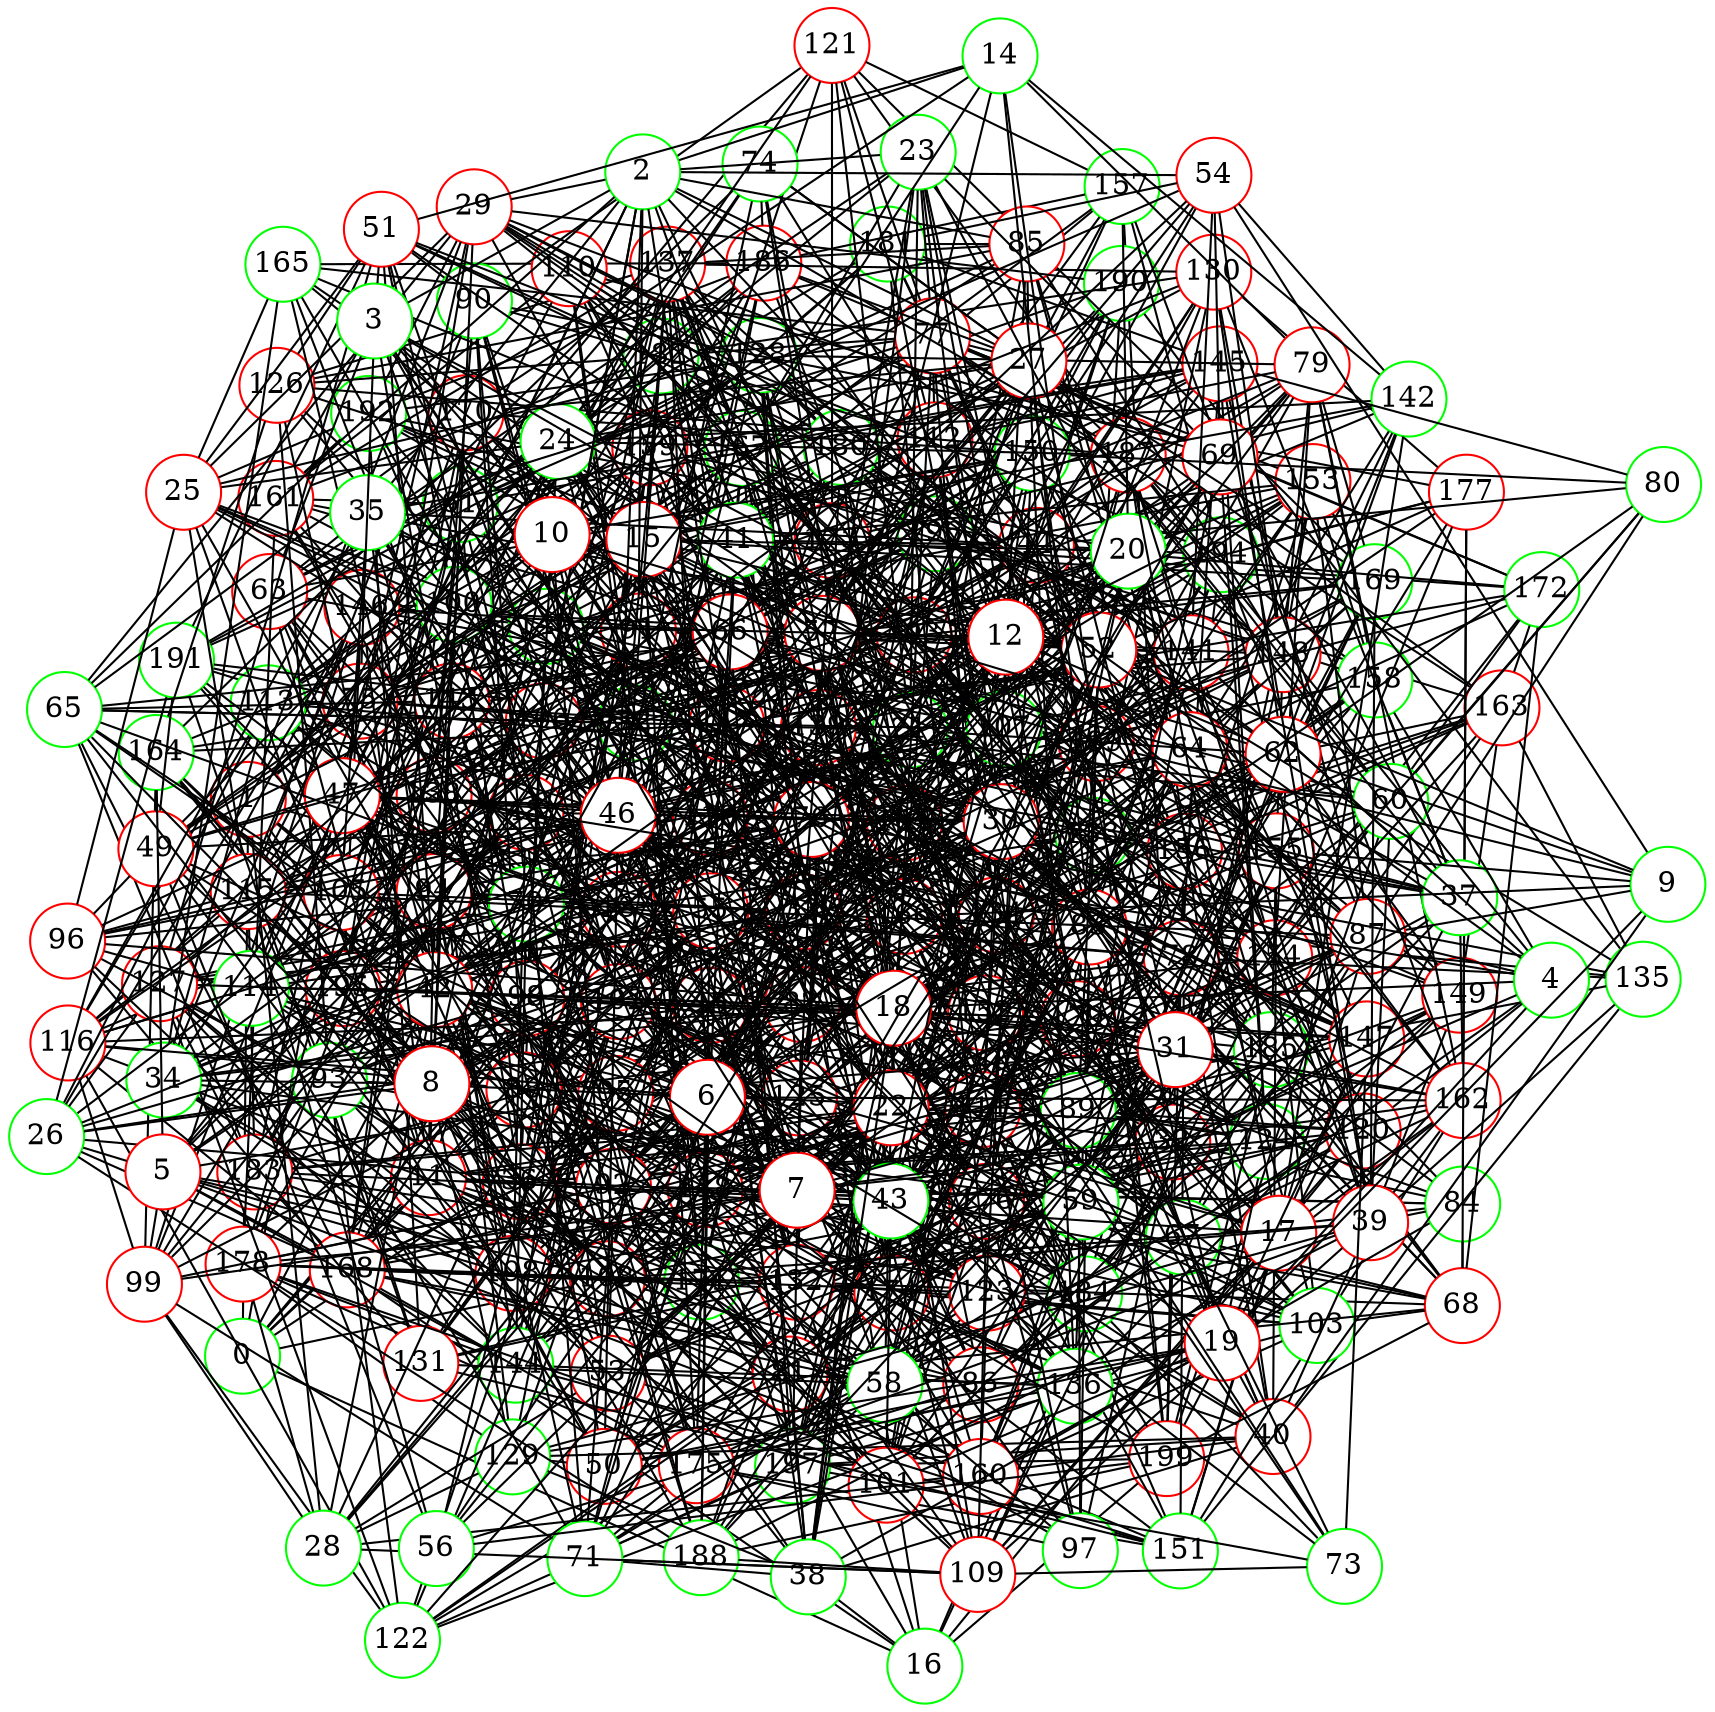 graph {
graph ["layout"="fdp"]
node ["style"="filled","fillcolor"="white","fixedsize"="true","shape"="circle"]
"0" ["color"="green"]
"16" ["color"="green"]
"32" ["color"="red"]
"36" ["color"="red"]
"164" ["color"="green"]
"193" ["color"="red"]
"195" ["color"="red"]
"133" ["color"="green"]
"163" ["color"="red"]
"196" ["color"="green"]
"166" ["color"="red"]
"198" ["color"="red"]
"167" ["color"="green"]
"174" ["color"="red"]
"178" ["color"="red"]
"182" ["color"="green"]
"184" ["color"="green"]
"190" ["color"="green"]
"172" ["color"="green"]
"186" ["color"="red"]
"192" ["color"="green"]
"189" ["color"="red"]
"199" ["color"="red"]
"173" ["color"="red"]
"134" ["color"="red"]
"194" ["color"="green"]
"135" ["color"="green"]
"151" ["color"="green"]
"162" ["color"="red"]
"175" ["color"="red"]
"176" ["color"="red"]
"177" ["color"="red"]
"156" ["color"="red"]
"197" ["color"="green"]
"179" ["color"="red"]
"181" ["color"="green"]
"185" ["color"="green"]
"191" ["color"="green"]
"169" ["color"="green"]
"138" ["color"="red"]
"144" ["color"="green"]
"168" ["color"="red"]
"170" ["color"="red"]
"171" ["color"="green"]
"183" ["color"="red"]
"159" ["color"="red"]
"145" ["color"="red"]
"154" ["color"="red"]
"180" ["color"="green"]
"187" ["color"="red"]
"158" ["color"="green"]
"149" ["color"="red"]
"40" ["color"="red"]
"129" ["color"="green"]
"67" ["color"="green"]
"68" ["color"="red"]
"132" ["color"="red"]
"188" ["color"="green"]
"103" ["color"="green"]
"160" ["color"="red"]
"104" ["color"="red"]
"115" ["color"="red"]
"116" ["color"="red"]
"139" ["color"="red"]
"141" ["color"="red"]
"153" ["color"="red"]
"155" ["color"="red"]
"152" ["color"="red"]
"140" ["color"="green"]
"146" ["color"="red"]
"148" ["color"="red"]
"122" ["color"="green"]
"136" ["color"="green"]
"127" ["color"="red"]
"157" ["color"="green"]
"150" ["color"="green"]
"147" ["color"="red"]
"118" ["color"="red"]
"81" ["color"="red"]
"111" ["color"="red"]
"113" ["color"="green"]
"128" ["color"="green"]
"83" ["color"="red"]
"97" ["color"="green"]
"161" ["color"="red"]
"84" ["color"="green"]
"92" ["color"="red"]
"105" ["color"="red"]
"137" ["color"="red"]
"125" ["color"="red"]
"117" ["color"="red"]
"124" ["color"="green"]
"123" ["color"="red"]
"95" ["color"="red"]
"96" ["color"="red"]
"131" ["color"="red"]
"106" ["color"="red"]
"165" ["color"="green"]
"120" ["color"="red"]
"143" ["color"="red"]
"112" ["color"="red"]
"119" ["color"="red"]
"121" ["color"="red"]
"86" ["color"="red"]
"108" ["color"="red"]
"87" ["color"="red"]
"91" ["color"="red"]
"98" ["color"="red"]
"93" ["color"="green"]
"126" ["color"="red"]
"101" ["color"="red"]
"107" ["color"="green"]
"110" ["color"="red"]
"102" ["color"="red"]
"78" ["color"="red"]
"82" ["color"="red"]
"130" ["color"="red"]
"94" ["color"="red"]
"100" ["color"="green"]
"88" ["color"="red"]
"99" ["color"="red"]
"90" ["color"="green"]
"61" ["color"="green"]
"72" ["color"="green"]
"75" ["color"="red"]
"77" ["color"="red"]
"142" ["color"="green"]
"85" ["color"="red"]
"63" ["color"="red"]
"44" ["color"="red"]
"64" ["color"="red"]
"70" ["color"="green"]
"48" ["color"="red"]
"71" ["color"="green"]
"76" ["color"="red"]
"109" ["color"="red"]
"114" ["color"="green"]
"79" ["color"="red"]
"51" ["color"="red"]
"55" ["color"="red"]
"69" ["color"="red"]
"89" ["color"="green"]
"57" ["color"="red"]
"65" ["color"="green"]
"59" ["color"="green"]
"60" ["color"="green"]
"80" ["color"="green"]
"66" ["color"="red"]
"50" ["color"="red"]
"53" ["color"="red"]
"62" ["color"="red"]
"33" ["color"="red"]
"38" ["color"="green"]
"45" ["color"="red"]
"1" ["color"="red"]
"28" ["color"="green"]
"42" ["color"="red"]
"29" ["color"="red"]
"47" ["color"="red"]
"74" ["color"="green"]
"52" ["color"="red"]
"58" ["color"="green"]
"21" ["color"="green"]
"41" ["color"="green"]
"23" ["color"="green"]
"24" ["color"="green"]
"49" ["color"="red"]
"56" ["color"="green"]
"25" ["color"="red"]
"27" ["color"="red"]
"37" ["color"="green"]
"30" ["color"="red"]
"11" ["color"="red"]
"15" ["color"="red"]
"20" ["color"="green"]
"39" ["color"="red"]
"17" ["color"="red"]
"22" ["color"="red"]
"31" ["color"="red"]
"43" ["color"="green"]
"13" ["color"="red"]
"34" ["color"="green"]
"26" ["color"="green"]
"2" ["color"="green"]
"3" ["color"="green"]
"35" ["color"="green"]
"14" ["color"="green"]
"46" ["color"="red"]
"54" ["color"="red"]
"4" ["color"="green"]
"18" ["color"="red"]
"19" ["color"="red"]
"5" ["color"="red"]
"6" ["color"="red"]
"12" ["color"="red"]
"7" ["color"="red"]
"8" ["color"="red"]
"10" ["color"="red"]
"9" ["color"="green"]
"73" ["color"="green"]
"0" -- "16"
"0" -- "48"
"0" -- "1"
"0" -- "21"
"0" -- "166"
"0" -- "119"
"0" -- "11"
"0" -- "75"
"0" -- "108"
"0" -- "13"
"16" -- "32"
"16" -- "33"
"16" -- "38"
"16" -- "199"
"16" -- "120"
"16" -- "168"
"16" -- "155"
"16" -- "171"
"16" -- "45"
"32" -- "36"
"32" -- "199"
"32" -- "72"
"32" -- "170"
"32" -- "75"
"32" -- "44"
"32" -- "109"
"32" -- "50"
"32" -- "179"
"32" -- "84"
"32" -- "53"
"32" -- "119"
"32" -- "153"
"32" -- "156"
"32" -- "157"
"36" -- "164"
"36" -- "133"
"36" -- "197"
"36" -- "40"
"36" -- "104"
"36" -- "140"
"36" -- "176"
"36" -- "82"
"36" -- "179"
"36" -- "117"
"36" -- "119"
"36" -- "88"
"36" -- "185"
"36" -- "124"
"36" -- "61"
"36" -- "63"
"36" -- "159"
"164" -- "193"
"164" -- "195"
"133" -- "163"
"133" -- "134"
"133" -- "199"
"133" -- "173"
"133" -- "149"
"163" -- "196"
"163" -- "166"
"163" -- "172"
"163" -- "184"
"166" -- "198"
"166" -- "167"
"166" -- "184"
"166" -- "190"
"167" -- "174"
"167" -- "182"
"174" -- "178"
"178" -- "198"
"182" -- "198"
"172" -- "186"
"172" -- "173"
"186" -- "192"
"186" -- "189"
"192" -- "193"
"189" -- "199"
"173" -- "182"
"173" -- "184"
"134" -- "194"
"134" -- "163"
"134" -- "196"
"134" -- "135"
"134" -- "169"
"134" -- "138"
"134" -- "179"
"134" -- "158"
"134" -- "159"
"134" -- "191"
"135" -- "163"
"135" -- "151"
"135" -- "185"
"135" -- "190"
"151" -- "162"
"151" -- "166"
"151" -- "198"
"151" -- "175"
"151" -- "176"
"151" -- "156"
"162" -- "175"
"162" -- "177"
"175" -- "176"
"175" -- "178"
"176" -- "194"
"177" -- "193"
"177" -- "194"
"156" -- "194"
"156" -- "163"
"156" -- "197"
"156" -- "167"
"156" -- "199"
"156" -- "179"
"156" -- "181"
"197" -- "199"
"179" -- "190"
"181" -- "185"
"181" -- "191"
"185" -- "193"
"185" -- "197"
"185" -- "199"
"138" -- "166"
"138" -- "199"
"138" -- "144"
"138" -- "145"
"138" -- "154"
"138" -- "186"
"144" -- "168"
"144" -- "178"
"144" -- "151"
"144" -- "156"
"144" -- "159"
"168" -- "193"
"168" -- "170"
"168" -- "171"
"168" -- "183"
"170" -- "195"
"171" -- "198"
"171" -- "178"
"183" -- "195"
"183" -- "198"
"183" -- "184"
"159" -- "174"
"159" -- "179"
"159" -- "181"
"159" -- "190"
"159" -- "191"
"145" -- "173"
"145" -- "181"
"145" -- "159"
"154" -- "166"
"154" -- "172"
"154" -- "177"
"154" -- "180"
"154" -- "187"
"180" -- "196"
"187" -- "194"
"187" -- "195"
"158" -- "179"
"158" -- "159"
"149" -- "163"
"149" -- "174"
"149" -- "182"
"40" -- "129"
"40" -- "67"
"40" -- "101"
"40" -- "197"
"40" -- "102"
"40" -- "78"
"40" -- "155"
"40" -- "187"
"129" -- "178"
"129" -- "138"
"129" -- "173"
"67" -- "68"
"67" -- "143"
"67" -- "112"
"67" -- "84"
"67" -- "149"
"67" -- "86"
"67" -- "87"
"67" -- "120"
"67" -- "185"
"67" -- "91"
"68" -- "162"
"68" -- "132"
"68" -- "133"
"68" -- "103"
"68" -- "199"
"68" -- "172"
"68" -- "176"
"68" -- "81"
"68" -- "84"
"68" -- "185"
"132" -- "168"
"132" -- "173"
"132" -- "175"
"132" -- "176"
"132" -- "180"
"132" -- "188"
"132" -- "159"
"188" -- "199"
"103" -- "160"
"103" -- "132"
"103" -- "197"
"103" -- "104"
"103" -- "174"
"103" -- "179"
"103" -- "118"
"103" -- "154"
"160" -- "162"
"104" -- "169"
"104" -- "170"
"104" -- "144"
"104" -- "145"
"104" -- "115"
"104" -- "147"
"104" -- "148"
"104" -- "180"
"115" -- "197"
"115" -- "116"
"115" -- "150"
"115" -- "183"
"116" -- "168"
"116" -- "139"
"116" -- "171"
"116" -- "140"
"116" -- "122"
"139" -- "194"
"139" -- "171"
"139" -- "141"
"139" -- "174"
"139" -- "179"
"139" -- "152"
"141" -- "144"
"141" -- "180"
"141" -- "182"
"141" -- "153"
"141" -- "155"
"153" -- "193"
"153" -- "194"
"153" -- "169"
"153" -- "158"
"155" -- "160"
"155" -- "192"
"155" -- "193"
"155" -- "162"
"155" -- "185"
"155" -- "188"
"152" -- "162"
"152" -- "197"
"152" -- "182"
"152" -- "187"
"140" -- "168"
"140" -- "146"
"140" -- "179"
"140" -- "183"
"140" -- "153"
"140" -- "154"
"140" -- "189"
"146" -- "195"
"146" -- "148"
"146" -- "149"
"148" -- "196"
"148" -- "152"
"148" -- "153"
"148" -- "186"
"148" -- "155"
"122" -- "197"
"122" -- "136"
"122" -- "174"
"122" -- "127"
"122" -- "175"
"136" -- "174"
"136" -- "144"
"136" -- "149"
"136" -- "189"
"127" -- "133"
"127" -- "166"
"127" -- "198"
"127" -- "144"
"127" -- "146"
"127" -- "183"
"127" -- "157"
"157" -- "193"
"157" -- "162"
"157" -- "194"
"157" -- "186"
"150" -- "166"
"150" -- "170"
"150" -- "174"
"150" -- "155"
"150" -- "190"
"147" -- "167"
"147" -- "179"
"147" -- "149"
"147" -- "154"
"118" -- "192"
"118" -- "151"
"118" -- "154"
"81" -- "164"
"81" -- "136"
"81" -- "111"
"81" -- "113"
"81" -- "83"
"81" -- "185"
"81" -- "122"
"81" -- "127"
"81" -- "191"
"111" -- "113"
"111" -- "183"
"111" -- "184"
"111" -- "188"
"113" -- "128"
"113" -- "116"
"113" -- "186"
"113" -- "159"
"128" -- "180"
"128" -- "152"
"128" -- "191"
"83" -- "97"
"83" -- "161"
"83" -- "194"
"83" -- "197"
"83" -- "139"
"83" -- "174"
"83" -- "147"
"83" -- "84"
"83" -- "117"
"83" -- "183"
"83" -- "123"
"83" -- "95"
"97" -- "176"
"97" -- "148"
"97" -- "175"
"161" -- "192"
"161" -- "178"
"161" -- "182"
"84" -- "177"
"84" -- "193"
"84" -- "118"
"84" -- "92"
"92" -- "193"
"92" -- "164"
"92" -- "105"
"92" -- "138"
"92" -- "171"
"92" -- "176"
"92" -- "178"
"92" -- "179"
"92" -- "125"
"105" -- "196"
"105" -- "137"
"105" -- "113"
"105" -- "146"
"105" -- "179"
"137" -- "161"
"137" -- "193"
"137" -- "166"
"137" -- "167"
"137" -- "179"
"137" -- "180"
"137" -- "152"
"125" -- "197"
"125" -- "134"
"125" -- "167"
"125" -- "138"
"125" -- "144"
"125" -- "184"
"125" -- "158"
"117" -- "164"
"117" -- "137"
"117" -- "172"
"117" -- "141"
"117" -- "176"
"117" -- "124"
"117" -- "191"
"124" -- "198"
"124" -- "176"
"124" -- "145"
"124" -- "149"
"123" -- "160"
"123" -- "195"
"123" -- "198"
"123" -- "172"
"123" -- "179"
"123" -- "181"
"123" -- "184"
"123" -- "155"
"123" -- "156"
"123" -- "125"
"95" -- "96"
"95" -- "160"
"95" -- "161"
"95" -- "131"
"95" -- "166"
"95" -- "198"
"95" -- "103"
"95" -- "144"
"95" -- "180"
"95" -- "184"
"95" -- "189"
"95" -- "191"
"96" -- "144"
"96" -- "115"
"96" -- "131"
"96" -- "133"
"96" -- "106"
"96" -- "158"
"131" -- "192"
"131" -- "132"
"131" -- "196"
"131" -- "151"
"131" -- "191"
"106" -- "160"
"106" -- "195"
"106" -- "196"
"106" -- "165"
"106" -- "136"
"106" -- "137"
"106" -- "138"
"106" -- "140"
"106" -- "116"
"106" -- "148"
"106" -- "150"
"106" -- "120"
"165" -- "196"
"165" -- "186"
"120" -- "194"
"120" -- "180"
"120" -- "150"
"120" -- "185"
"143" -- "194"
"143" -- "165"
"143" -- "167"
"143" -- "175"
"143" -- "156"
"143" -- "188"
"143" -- "159"
"112" -- "164"
"112" -- "134"
"112" -- "136"
"112" -- "141"
"112" -- "145"
"112" -- "149"
"112" -- "119"
"112" -- "121"
"112" -- "125"
"112" -- "157"
"119" -- "167"
"119" -- "176"
"119" -- "182"
"119" -- "154"
"119" -- "124"
"121" -- "146"
"121" -- "169"
"121" -- "187"
"121" -- "157"
"121" -- "173"
"86" -- "168"
"86" -- "169"
"86" -- "108"
"86" -- "150"
"86" -- "184"
"86" -- "156"
"108" -- "164"
"108" -- "115"
"108" -- "119"
"108" -- "120"
"108" -- "152"
"87" -- "128"
"87" -- "194"
"87" -- "196"
"87" -- "198"
"87" -- "171"
"87" -- "111"
"87" -- "145"
"87" -- "118"
"87" -- "151"
"87" -- "184"
"87" -- "153"
"91" -- "98"
"91" -- "104"
"91" -- "171"
"91" -- "141"
"91" -- "116"
"91" -- "180"
"91" -- "182"
"91" -- "183"
"91" -- "184"
"91" -- "121"
"91" -- "93"
"98" -- "194"
"98" -- "195"
"98" -- "166"
"98" -- "168"
"98" -- "139"
"98" -- "140"
"98" -- "176"
"98" -- "146"
"98" -- "147"
"98" -- "179"
"98" -- "124"
"98" -- "188"
"93" -- "96"
"93" -- "131"
"93" -- "108"
"93" -- "143"
"93" -- "175"
"93" -- "176"
"93" -- "115"
"93" -- "122"
"93" -- "126"
"126" -- "129"
"126" -- "164"
"126" -- "182"
"126" -- "137"
"126" -- "187"
"101" -- "105"
"101" -- "107"
"101" -- "176"
"101" -- "178"
"101" -- "118"
"101" -- "152"
"101" -- "189"
"107" -- "193"
"107" -- "166"
"107" -- "172"
"107" -- "110"
"107" -- "115"
"107" -- "147"
"107" -- "119"
"107" -- "125"
"110" -- "161"
"110" -- "115"
"110" -- "180"
"110" -- "133"
"110" -- "152"
"110" -- "171"
"102" -- "198"
"102" -- "103"
"102" -- "106"
"102" -- "107"
"102" -- "174"
"102" -- "144"
"102" -- "113"
"102" -- "146"
"102" -- "179"
"102" -- "117"
"102" -- "184"
"102" -- "122"
"102" -- "186"
"102" -- "123"
"102" -- "191"
"78" -- "193"
"78" -- "162"
"78" -- "198"
"78" -- "135"
"78" -- "167"
"78" -- "139"
"78" -- "171"
"78" -- "108"
"78" -- "173"
"78" -- "174"
"78" -- "145"
"78" -- "177"
"78" -- "82"
"78" -- "184"
"78" -- "185"
"78" -- "94"
"82" -- "128"
"82" -- "130"
"82" -- "196"
"82" -- "141"
"82" -- "112"
"82" -- "118"
"82" -- "185"
"130" -- "133"
"130" -- "137"
"130" -- "140"
"130" -- "177"
"130" -- "148"
"130" -- "182"
"94" -- "195"
"94" -- "100"
"94" -- "196"
"94" -- "165"
"94" -- "198"
"94" -- "123"
"94" -- "159"
"100" -- "168"
"100" -- "146"
"100" -- "115"
"100" -- "147"
"100" -- "179"
"100" -- "180"
"100" -- "119"
"100" -- "125"
"88" -- "97"
"88" -- "99"
"88" -- "199"
"88" -- "104"
"88" -- "136"
"88" -- "105"
"88" -- "179"
"88" -- "116"
"88" -- "180"
"88" -- "90"
"88" -- "123"
"88" -- "190"
"99" -- "164"
"99" -- "138"
"99" -- "146"
"99" -- "116"
"99" -- "185"
"99" -- "122"
"90" -- "112"
"90" -- "177"
"90" -- "115"
"90" -- "118"
"90" -- "121"
"90" -- "138"
"61" -- "161"
"61" -- "195"
"61" -- "166"
"61" -- "72"
"61" -- "137"
"61" -- "138"
"61" -- "175"
"61" -- "145"
"61" -- "178"
"61" -- "85"
"61" -- "186"
"72" -- "193"
"72" -- "75"
"72" -- "107"
"72" -- "110"
"72" -- "142"
"72" -- "111"
"72" -- "147"
"72" -- "118"
"72" -- "119"
"72" -- "94"
"72" -- "126"
"75" -- "196"
"75" -- "198"
"75" -- "167"
"75" -- "169"
"75" -- "77"
"75" -- "113"
"75" -- "117"
"75" -- "150"
"75" -- "183"
"75" -- "184"
"75" -- "191"
"77" -- "192"
"77" -- "163"
"77" -- "165"
"77" -- "172"
"77" -- "112"
"77" -- "179"
"77" -- "150"
"77" -- "182"
"77" -- "152"
"77" -- "121"
"77" -- "153"
"77" -- "158"
"142" -- "160"
"142" -- "148"
"142" -- "173"
"85" -- "100"
"85" -- "148"
"85" -- "181"
"85" -- "166"
"85" -- "103"
"85" -- "137"
"85" -- "185"
"85" -- "126"
"85" -- "111"
"63" -- "128"
"63" -- "75"
"63" -- "107"
"63" -- "118"
"63" -- "150"
"63" -- "92"
"63" -- "125"
"63" -- "94"
"44" -- "64"
"44" -- "192"
"44" -- "130"
"44" -- "194"
"44" -- "131"
"44" -- "195"
"44" -- "172"
"44" -- "141"
"44" -- "48"
"44" -- "80"
"44" -- "176"
"44" -- "145"
"44" -- "120"
"44" -- "156"
"44" -- "94"
"44" -- "95"
"64" -- "162"
"64" -- "132"
"64" -- "70"
"64" -- "167"
"64" -- "169"
"64" -- "172"
"64" -- "142"
"64" -- "174"
"64" -- "82"
"64" -- "118"
"64" -- "92"
"64" -- "94"
"70" -- "161"
"70" -- "99"
"70" -- "137"
"70" -- "78"
"70" -- "144"
"70" -- "177"
"70" -- "90"
"70" -- "123"
"70" -- "127"
"48" -- "99"
"48" -- "195"
"48" -- "132"
"48" -- "198"
"48" -- "71"
"48" -- "138"
"48" -- "107"
"48" -- "79"
"48" -- "143"
"48" -- "175"
"48" -- "82"
"48" -- "51"
"48" -- "55"
"48" -- "185"
"48" -- "91"
"71" -- "99"
"71" -- "134"
"71" -- "76"
"71" -- "109"
"71" -- "175"
"71" -- "114"
"71" -- "86"
"71" -- "123"
"71" -- "92"
"71" -- "124"
"71" -- "125"
"71" -- "94"
"76" -- "128"
"76" -- "131"
"76" -- "135"
"76" -- "137"
"76" -- "148"
"76" -- "88"
"76" -- "153"
"76" -- "94"
"76" -- "171"
"76" -- "116"
"76" -- "124"
"76" -- "190"
"109" -- "195"
"109" -- "171"
"109" -- "176"
"109" -- "118"
"109" -- "120"
"109" -- "154"
"109" -- "188"
"109" -- "125"
"114" -- "160"
"114" -- "138"
"114" -- "170"
"114" -- "173"
"114" -- "116"
"114" -- "119"
"114" -- "189"
"79" -- "128"
"79" -- "193"
"79" -- "162"
"79" -- "104"
"79" -- "169"
"79" -- "112"
"79" -- "148"
"79" -- "154"
"79" -- "91"
"79" -- "92"
"79" -- "189"
"79" -- "158"
"51" -- "194"
"51" -- "100"
"51" -- "173"
"51" -- "180"
"51" -- "182"
"51" -- "90"
"51" -- "126"
"51" -- "127"
"51" -- "191"
"55" -- "193"
"55" -- "69"
"55" -- "197"
"55" -- "167"
"55" -- "140"
"55" -- "77"
"55" -- "175"
"55" -- "179"
"55" -- "150"
"55" -- "87"
"55" -- "57"
"55" -- "89"
"55" -- "122"
"55" -- "126"
"69" -- "89"
"69" -- "124"
"69" -- "93"
"69" -- "110"
"89" -- "97"
"89" -- "134"
"89" -- "174"
"89" -- "111"
"89" -- "147"
"89" -- "119"
"89" -- "120"
"89" -- "186"
"89" -- "124"
"89" -- "189"
"89" -- "94"
"89" -- "95"
"57" -- "65"
"57" -- "165"
"57" -- "134"
"57" -- "104"
"57" -- "169"
"57" -- "76"
"57" -- "109"
"57" -- "141"
"57" -- "173"
"57" -- "112"
"57" -- "117"
"57" -- "86"
"57" -- "89"
"57" -- "154"
"57" -- "59"
"57" -- "159"
"65" -- "192"
"65" -- "72"
"65" -- "168"
"65" -- "105"
"65" -- "170"
"65" -- "143"
"65" -- "183"
"65" -- "95"
"59" -- "160"
"59" -- "162"
"59" -- "131"
"59" -- "132"
"59" -- "102"
"59" -- "103"
"59" -- "169"
"59" -- "141"
"59" -- "146"
"59" -- "149"
"59" -- "88"
"59" -- "184"
"59" -- "153"
"59" -- "60"
"60" -- "80"
"60" -- "113"
"60" -- "66"
"60" -- "199"
"60" -- "139"
"60" -- "187"
"60" -- "111"
"80" -- "145"
"80" -- "150"
"80" -- "87"
"66" -- "160"
"66" -- "161"
"66" -- "196"
"66" -- "165"
"66" -- "197"
"66" -- "134"
"66" -- "166"
"66" -- "105"
"66" -- "137"
"66" -- "108"
"66" -- "140"
"66" -- "110"
"66" -- "143"
"66" -- "146"
"66" -- "180"
"66" -- "87"
"66" -- "119"
"66" -- "185"
"66" -- "189"
"50" -- "129"
"50" -- "195"
"50" -- "100"
"50" -- "136"
"50" -- "174"
"50" -- "111"
"50" -- "175"
"50" -- "115"
"50" -- "118"
"50" -- "189"
"53" -- "70"
"53" -- "166"
"53" -- "176"
"53" -- "151"
"53" -- "152"
"53" -- "59"
"53" -- "92"
"53" -- "156"
"53" -- "62"
"53" -- "127"
"62" -- "128"
"62" -- "130"
"62" -- "163"
"62" -- "169"
"62" -- "80"
"62" -- "180"
"62" -- "149"
"62" -- "93"
"62" -- "125"
"33" -- "128"
"33" -- "192"
"33" -- "67"
"33" -- "195"
"33" -- "69"
"33" -- "72"
"33" -- "105"
"33" -- "169"
"33" -- "170"
"33" -- "76"
"33" -- "108"
"33" -- "109"
"33" -- "141"
"33" -- "173"
"33" -- "114"
"33" -- "55"
"33" -- "94"
"38" -- "129"
"38" -- "195"
"38" -- "71"
"38" -- "40"
"38" -- "104"
"38" -- "108"
"38" -- "81"
"38" -- "117"
"38" -- "55"
"45" -- "100"
"45" -- "132"
"45" -- "133"
"45" -- "70"
"45" -- "171"
"45" -- "112"
"45" -- "177"
"45" -- "118"
"45" -- "90"
"45" -- "60"
"45" -- "188"
"45" -- "61"
"45" -- "189"
"1" -- "50"
"1" -- "36"
"1" -- "181"
"1" -- "86"
"1" -- "118"
"1" -- "182"
"1" -- "152"
"1" -- "186"
"1" -- "28"
"1" -- "29"
"28" -- "160"
"28" -- "129"
"28" -- "82"
"28" -- "178"
"28" -- "99"
"28" -- "53"
"28" -- "42"
"28" -- "92"
"28" -- "109"
"42" -- "193"
"42" -- "67"
"42" -- "170"
"42" -- "107"
"42" -- "140"
"42" -- "114"
"42" -- "51"
"42" -- "123"
"42" -- "125"
"42" -- "94"
"42" -- "190"
"29" -- "128"
"29" -- "192"
"29" -- "65"
"29" -- "195"
"29" -- "44"
"29" -- "76"
"29" -- "47"
"29" -- "143"
"29" -- "112"
"29" -- "52"
"29" -- "180"
"29" -- "182"
"29" -- "187"
"29" -- "190"
"47" -- "99"
"47" -- "196"
"47" -- "101"
"47" -- "70"
"47" -- "104"
"47" -- "74"
"47" -- "108"
"47" -- "82"
"47" -- "180"
"47" -- "53"
"47" -- "117"
"47" -- "118"
"47" -- "119"
"47" -- "152"
"74" -- "163"
"74" -- "100"
"74" -- "164"
"74" -- "186"
"74" -- "156"
"74" -- "173"
"52" -- "161"
"52" -- "193"
"52" -- "133"
"52" -- "70"
"52" -- "135"
"52" -- "137"
"52" -- "79"
"52" -- "176"
"52" -- "81"
"52" -- "82"
"52" -- "58"
"52" -- "92"
"52" -- "126"
"52" -- "95"
"58" -- "131"
"58" -- "163"
"58" -- "133"
"58" -- "134"
"58" -- "72"
"58" -- "168"
"58" -- "105"
"58" -- "120"
"58" -- "92"
"21" -- "192"
"21" -- "65"
"21" -- "97"
"21" -- "130"
"21" -- "68"
"21" -- "38"
"21" -- "41"
"21" -- "105"
"21" -- "23"
"21" -- "55"
"21" -- "120"
"21" -- "57"
"21" -- "121"
"21" -- "27"
"21" -- "62"
"41" -- "193"
"41" -- "168"
"41" -- "44"
"41" -- "76"
"41" -- "110"
"41" -- "174"
"41" -- "111"
"41" -- "112"
"41" -- "83"
"41" -- "179"
"41" -- "118"
"41" -- "182"
"41" -- "55"
"41" -- "153"
"41" -- "189"
"41" -- "95"
"41" -- "159"
"23" -- "69"
"23" -- "167"
"23" -- "139"
"23" -- "77"
"23" -- "83"
"23" -- "24"
"23" -- "125"
"23" -- "30"
"23" -- "63"
"24" -- "132"
"24" -- "133"
"24" -- "166"
"24" -- "105"
"24" -- "75"
"24" -- "107"
"24" -- "76"
"24" -- "140"
"24" -- "142"
"24" -- "176"
"24" -- "49"
"24" -- "178"
"24" -- "117"
"24" -- "86"
"24" -- "25"
"24" -- "121"
"24" -- "27"
"24" -- "187"
"24" -- "63"
"49" -- "96"
"49" -- "193"
"49" -- "164"
"49" -- "167"
"49" -- "75"
"49" -- "108"
"49" -- "143"
"49" -- "119"
"49" -- "56"
"49" -- "88"
"49" -- "93"
"49" -- "191"
"56" -- "82"
"56" -- "115"
"56" -- "86"
"56" -- "199"
"56" -- "152"
"56" -- "125"
"25" -- "96"
"25" -- "128"
"25" -- "192"
"25" -- "165"
"25" -- "134"
"25" -- "104"
"25" -- "106"
"25" -- "139"
"25" -- "51"
"25" -- "115"
"25" -- "117"
"25" -- "88"
"25" -- "29"
"27" -- "193"
"27" -- "98"
"27" -- "37"
"27" -- "133"
"27" -- "102"
"27" -- "136"
"27" -- "41"
"27" -- "169"
"27" -- "74"
"27" -- "138"
"27" -- "170"
"27" -- "77"
"27" -- "78"
"27" -- "85"
"27" -- "117"
"27" -- "186"
"27" -- "187"
"27" -- "60"
"27" -- "157"
"37" -- "64"
"37" -- "130"
"37" -- "162"
"37" -- "69"
"37" -- "101"
"37" -- "199"
"37" -- "106"
"37" -- "139"
"37" -- "141"
"37" -- "81"
"37" -- "117"
"37" -- "158"
"30" -- "193"
"30" -- "130"
"30" -- "36"
"30" -- "68"
"30" -- "37"
"30" -- "69"
"30" -- "197"
"30" -- "40"
"30" -- "42"
"30" -- "140"
"30" -- "47"
"30" -- "111"
"30" -- "48"
"30" -- "181"
"30" -- "119"
"30" -- "93"
"11" -- "65"
"11" -- "97"
"11" -- "100"
"11" -- "132"
"11" -- "101"
"11" -- "15"
"11" -- "143"
"11" -- "17"
"11" -- "146"
"11" -- "22"
"11" -- "118"
"11" -- "55"
"11" -- "25"
"11" -- "89"
"11" -- "58"
"11" -- "30"
"11" -- "94"
"11" -- "63"
"15" -- "33"
"15" -- "36"
"15" -- "137"
"15" -- "169"
"15" -- "75"
"15" -- "107"
"15" -- "142"
"15" -- "111"
"15" -- "175"
"15" -- "49"
"15" -- "178"
"15" -- "115"
"15" -- "20"
"15" -- "52"
"15" -- "150"
"15" -- "186"
"15" -- "27"
"15" -- "157"
"15" -- "189"
"20" -- "39"
"20" -- "138"
"20" -- "45"
"20" -- "141"
"20" -- "79"
"20" -- "111"
"20" -- "176"
"20" -- "49"
"20" -- "147"
"20" -- "23"
"20" -- "55"
"20" -- "119"
"20" -- "92"
"20" -- "157"
"20" -- "159"
"39" -- "129"
"39" -- "162"
"39" -- "135"
"39" -- "40"
"39" -- "169"
"39" -- "171"
"39" -- "108"
"39" -- "109"
"39" -- "175"
"39" -- "145"
"39" -- "84"
"39" -- "148"
"39" -- "149"
"39" -- "57"
"39" -- "187"
"39" -- "60"
"39" -- "188"
"17" -- "162"
"17" -- "107"
"17" -- "139"
"17" -- "76"
"17" -- "109"
"17" -- "142"
"17" -- "81"
"17" -- "147"
"17" -- "117"
"17" -- "22"
"17" -- "151"
"17" -- "187"
"17" -- "125"
"22" -- "128"
"22" -- "67"
"22" -- "197"
"22" -- "136"
"22" -- "76"
"22" -- "140"
"22" -- "77"
"22" -- "82"
"22" -- "83"
"22" -- "153"
"22" -- "31"
"22" -- "32"
"22" -- "38"
"22" -- "105"
"22" -- "107"
"22" -- "52"
"22" -- "183"
"22" -- "120"
"22" -- "58"
"22" -- "188"
"31" -- "193"
"31" -- "37"
"31" -- "101"
"31" -- "166"
"31" -- "168"
"31" -- "42"
"31" -- "43"
"31" -- "108"
"31" -- "173"
"31" -- "142"
"31" -- "80"
"31" -- "176"
"31" -- "50"
"31" -- "179"
"31" -- "118"
"31" -- "150"
"31" -- "119"
"31" -- "91"
"31" -- "123"
"31" -- "188"
"31" -- "158"
"31" -- "95"
"43" -- "64"
"43" -- "161"
"43" -- "68"
"43" -- "132"
"43" -- "101"
"43" -- "106"
"43" -- "111"
"43" -- "113"
"43" -- "178"
"43" -- "83"
"43" -- "179"
"43" -- "149"
"43" -- "86"
"43" -- "183"
"43" -- "187"
"13" -- "128"
"13" -- "65"
"13" -- "97"
"13" -- "129"
"13" -- "34"
"13" -- "133"
"13" -- "197"
"13" -- "137"
"13" -- "77"
"13" -- "82"
"13" -- "178"
"13" -- "51"
"13" -- "115"
"13" -- "84"
"13" -- "153"
"13" -- "26"
"13" -- "186"
"13" -- "28"
"13" -- "189"
"34" -- "195"
"34" -- "165"
"34" -- "197"
"34" -- "198"
"34" -- "76"
"34" -- "45"
"34" -- "48"
"34" -- "113"
"34" -- "146"
"34" -- "154"
"34" -- "59"
"26" -- "98"
"26" -- "168"
"26" -- "173"
"26" -- "113"
"26" -- "146"
"26" -- "92"
"26" -- "188"
"26" -- "127"
"26" -- "191"
"2" -- "161"
"2" -- "3"
"2" -- "35"
"2" -- "167"
"2" -- "106"
"2" -- "14"
"2" -- "46"
"2" -- "47"
"2" -- "48"
"2" -- "114"
"2" -- "21"
"2" -- "85"
"2" -- "117"
"2" -- "54"
"2" -- "23"
"2" -- "27"
"2" -- "91"
"2" -- "155"
"2" -- "187"
"2" -- "29"
"3" -- "64"
"3" -- "161"
"3" -- "193"
"3" -- "36"
"3" -- "102"
"3" -- "72"
"3" -- "170"
"3" -- "75"
"3" -- "76"
"3" -- "51"
"3" -- "22"
"3" -- "55"
"3" -- "63"
"35" -- "145"
"35" -- "116"
"35" -- "53"
"35" -- "105"
"35" -- "42"
"35" -- "44"
"35" -- "77"
"35" -- "78"
"35" -- "63"
"14" -- "51"
"14" -- "83"
"14" -- "167"
"14" -- "170"
"14" -- "76"
"14" -- "189"
"14" -- "142"
"14" -- "79"
"46" -- "96"
"46" -- "67"
"46" -- "70"
"46" -- "74"
"46" -- "106"
"46" -- "107"
"46" -- "176"
"46" -- "113"
"46" -- "50"
"46" -- "82"
"46" -- "180"
"46" -- "182"
"46" -- "56"
"46" -- "184"
"46" -- "90"
"46" -- "59"
"46" -- "124"
"54" -- "193"
"54" -- "66"
"54" -- "148"
"54" -- "69"
"54" -- "181"
"54" -- "57"
"54" -- "61"
"54" -- "141"
"54" -- "142"
"4" -- "32"
"4" -- "48"
"4" -- "18"
"4" -- "19"
"4" -- "196"
"4" -- "86"
"4" -- "87"
"4" -- "120"
"4" -- "187"
"4" -- "141"
"4" -- "158"
"18" -- "96"
"18" -- "128"
"18" -- "162"
"18" -- "195"
"18" -- "196"
"18" -- "197"
"18" -- "38"
"18" -- "103"
"18" -- "167"
"18" -- "199"
"18" -- "168"
"18" -- "74"
"18" -- "139"
"18" -- "108"
"18" -- "116"
"18" -- "180"
"18" -- "22"
"18" -- "26"
"18" -- "123"
"18" -- "60"
"18" -- "158"
"18" -- "127"
"19" -- "160"
"19" -- "129"
"19" -- "193"
"19" -- "36"
"19" -- "196"
"19" -- "101"
"19" -- "38"
"19" -- "134"
"19" -- "40"
"19" -- "44"
"19" -- "175"
"19" -- "50"
"19" -- "147"
"19" -- "84"
"19" -- "22"
"19" -- "124"
"5" -- "160"
"5" -- "193"
"5" -- "99"
"5" -- "132"
"5" -- "164"
"5" -- "167"
"5" -- "168"
"5" -- "41"
"5" -- "42"
"5" -- "108"
"5" -- "175"
"5" -- "48"
"5" -- "26"
"5" -- "58"
"5" -- "95"
"6" -- "71"
"6" -- "137"
"6" -- "139"
"6" -- "12"
"6" -- "76"
"6" -- "143"
"6" -- "82"
"6" -- "86"
"6" -- "28"
"6" -- "93"
"6" -- "30"
"6" -- "95"
"6" -- "33"
"6" -- "162"
"6" -- "35"
"6" -- "40"
"6" -- "168"
"6" -- "42"
"6" -- "49"
"6" -- "50"
"6" -- "114"
"6" -- "116"
"6" -- "54"
"6" -- "188"
"6" -- "62"
"12" -- "33"
"12" -- "42"
"12" -- "106"
"12" -- "43"
"12" -- "107"
"12" -- "108"
"12" -- "140"
"12" -- "115"
"12" -- "179"
"12" -- "21"
"12" -- "23"
"12" -- "87"
"12" -- "153"
"12" -- "185"
"12" -- "155"
"12" -- "189"
"12" -- "62"
"12" -- "190"
"7" -- "98"
"7" -- "162"
"7" -- "194"
"7" -- "35"
"7" -- "99"
"7" -- "69"
"7" -- "134"
"7" -- "168"
"7" -- "76"
"7" -- "45"
"7" -- "46"
"7" -- "15"
"7" -- "82"
"7" -- "114"
"7" -- "118"
"7" -- "120"
"7" -- "89"
"7" -- "122"
"7" -- "91"
"7" -- "155"
"7" -- "95"
"8" -- "64"
"8" -- "65"
"8" -- "34"
"8" -- "102"
"8" -- "198"
"8" -- "136"
"8" -- "41"
"8" -- "10"
"8" -- "139"
"8" -- "171"
"8" -- "141"
"8" -- "114"
"8" -- "148"
"8" -- "55"
"8" -- "26"
"8" -- "91"
"8" -- "188"
"10" -- "128"
"10" -- "34"
"10" -- "98"
"10" -- "130"
"10" -- "100"
"10" -- "138"
"10" -- "107"
"10" -- "108"
"10" -- "46"
"10" -- "176"
"10" -- "113"
"10" -- "147"
"10" -- "150"
"10" -- "182"
"10" -- "89"
"10" -- "62"
"9" -- "19"
"9" -- "52"
"9" -- "54"
"9" -- "166"
"9" -- "87"
"9" -- "40"
"9" -- "155"
"9" -- "189"
"9" -- "62"
"73" -- "147"
"73" -- "179"
"73" -- "197"
"73" -- "166"
"73" -- "152"
"73" -- "184"
"73" -- "123"
"73" -- "109"
}